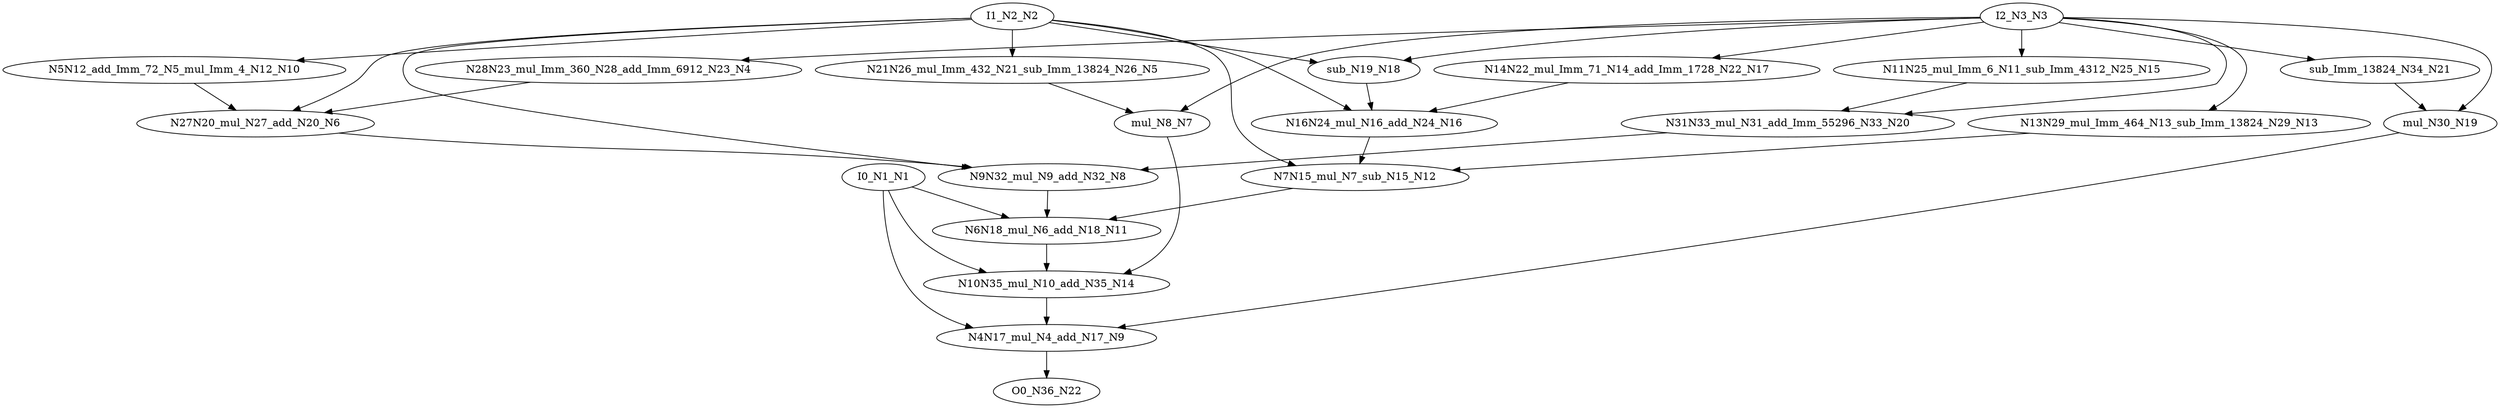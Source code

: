 digraph graphname {
N22 [color="black", label="O0_N36_N22"];
N21 [color="black", label="sub_Imm_13824_N34_N21"];
N20 [color="black", label="N31N33_mul_N31_add_Imm_55296_N33_N20"];
N8 [color="black", label="N9N32_mul_N9_add_N32_N8"];
N9 [color="black", label="N4N17_mul_N4_add_N17_N9"];
N1 [color="black", label="I0_N1_N1"];
N2 [color="black", label="I1_N2_N2"];
N3 [color="black", label="I2_N3_N3"];
N4 [color="black", label="N28N23_mul_Imm_360_N28_add_Imm_6912_N23_N4"];
N5 [color="black", label="N21N26_mul_Imm_432_N21_sub_Imm_13824_N26_N5"];
N6 [color="black", label="N27N20_mul_N27_add_N20_N6"];
N7 [color="black", label="mul_N8_N7"];
N12 [color="black", label="N7N15_mul_N7_sub_N15_N12"];
N13 [color="black", label="N13N29_mul_Imm_464_N13_sub_Imm_13824_N29_N13"];
N10 [color="black", label="N5N12_add_Imm_72_N5_mul_Imm_4_N12_N10"];
N11 [color="black", label="N6N18_mul_N6_add_N18_N11"];
N16 [color="black", label="N16N24_mul_N16_add_N24_N16"];
N17 [color="black", label="N14N22_mul_Imm_71_N14_add_Imm_1728_N22_N17"];
N14 [color="black", label="N10N35_mul_N10_add_N35_N14"];
N15 [color="black", label="N11N25_mul_Imm_6_N11_sub_Imm_4312_N25_N15"];
N18 [color="black", label="sub_N19_N18"];
N19 [color="black", label="mul_N30_N19"];
N21 -> N19;
N20 -> N8;
N8 -> N11;
N9 -> N22;
N1 -> N14;
N1 -> N11;
N1 -> N9;
N2 -> N10;
N2 -> N6;
N2 -> N16;
N2 -> N8;
N2 -> N5;
N2 -> N12;
N2 -> N18;
N3 -> N20;
N3 -> N17;
N3 -> N21;
N3 -> N13;
N3 -> N19;
N3 -> N7;
N3 -> N15;
N3 -> N4;
N3 -> N18;
N4 -> N6;
N5 -> N7;
N6 -> N8;
N7 -> N14;
N12 -> N11;
N13 -> N12;
N10 -> N6;
N11 -> N14;
N16 -> N12;
N17 -> N16;
N14 -> N9;
N15 -> N20;
N18 -> N16;
N19 -> N9;
}
